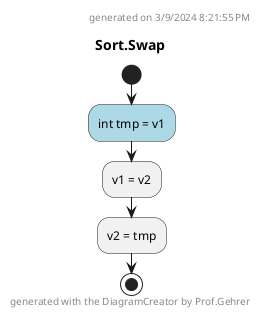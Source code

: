 @startuml Sort.Swap
header
generated on 3/9/2024 8:21:55 PM
end header
title Sort.Swap
start
#LightBlue:int tmp = v1;
:v1 = v2;
:v2 = tmp;
footer
generated with the DiagramCreator by Prof.Gehrer
end footer
stop
@enduml
